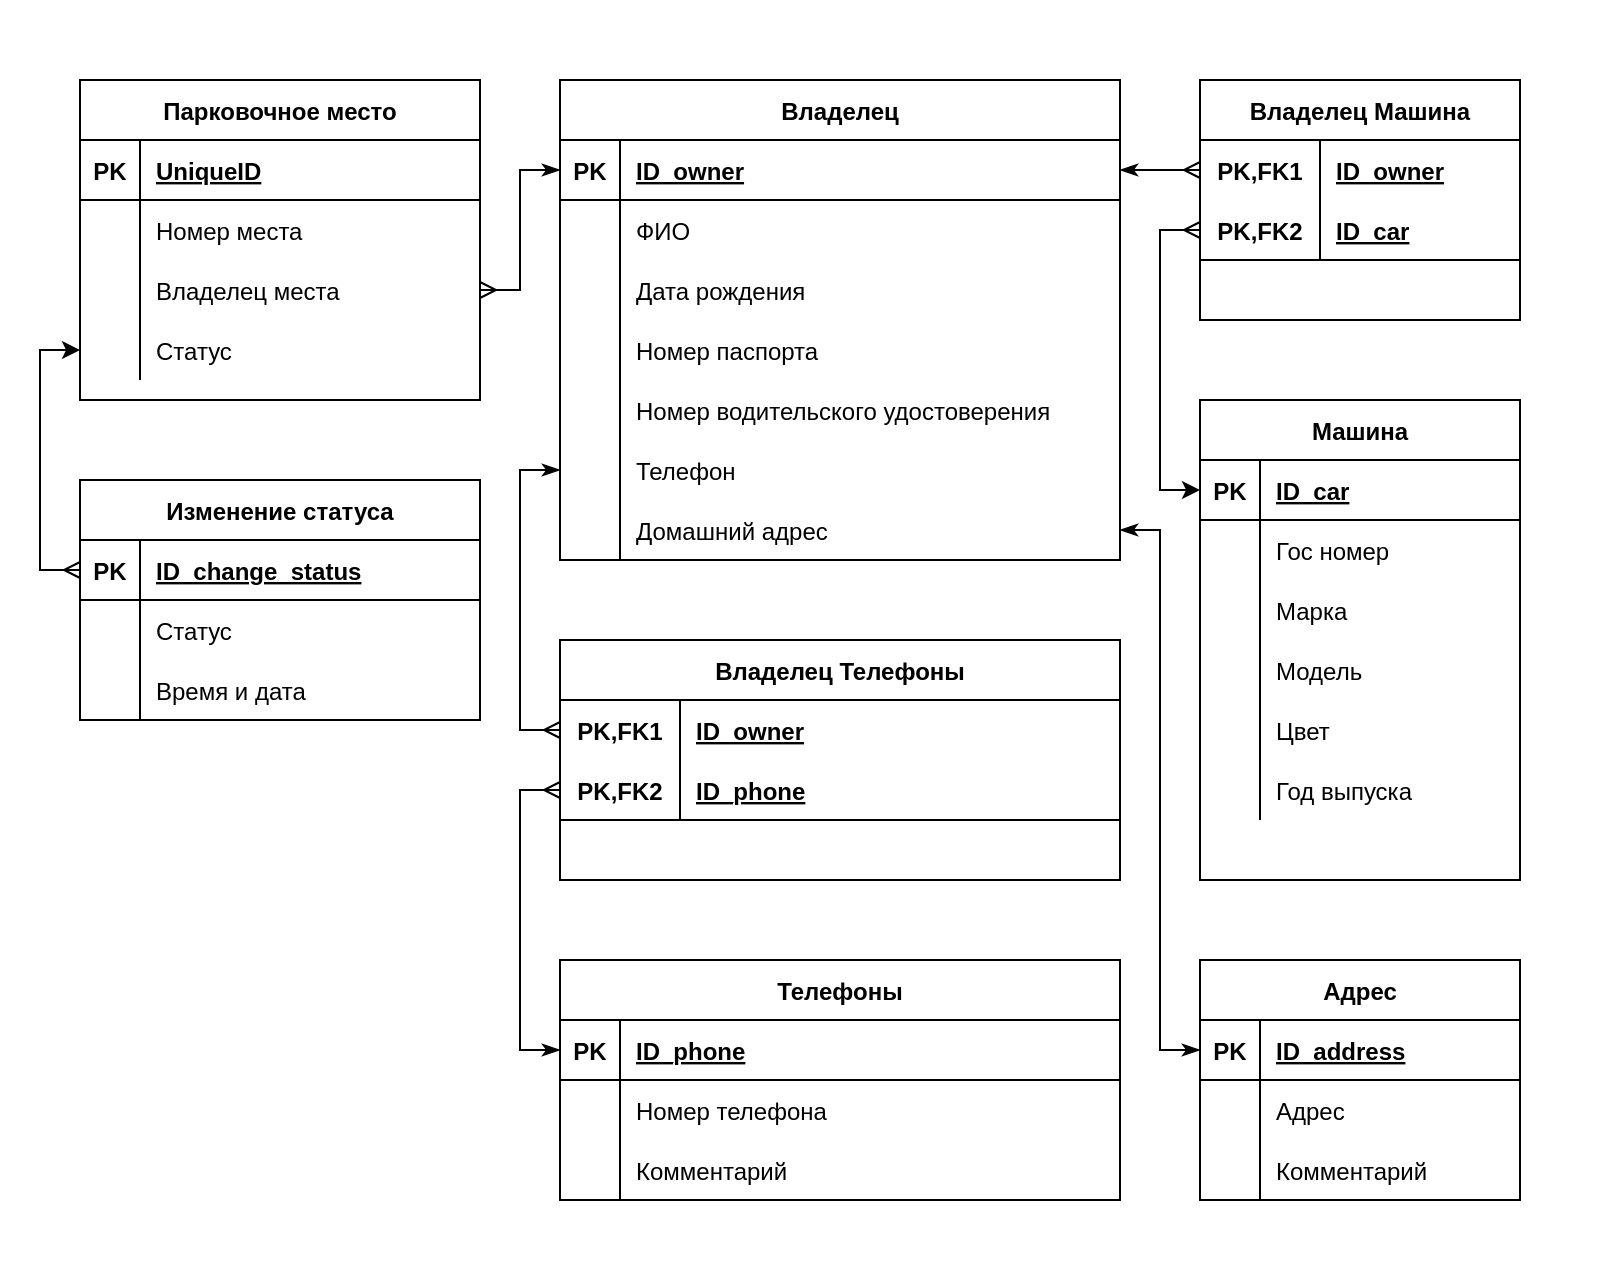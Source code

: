 <mxfile version="20.0.3" type="github">
  <diagram id="FRfe0B4FPz6QAxV1mg73" name="Page-1">
    <mxGraphModel dx="2021" dy="1116" grid="1" gridSize="10" guides="1" tooltips="1" connect="1" arrows="1" fold="1" page="1" pageScale="1" pageWidth="827" pageHeight="1169" math="0" shadow="0">
      <root>
        <mxCell id="0" />
        <mxCell id="1" parent="0" />
        <mxCell id="I6C2j0l4zIvGNsivTGW_-1" value="Парковочное место" style="shape=table;startSize=30;container=1;collapsible=1;childLayout=tableLayout;fixedRows=1;rowLines=0;fontStyle=1;align=center;resizeLast=1;" vertex="1" parent="1">
          <mxGeometry x="40" y="40" width="200" height="160" as="geometry" />
        </mxCell>
        <mxCell id="I6C2j0l4zIvGNsivTGW_-2" value="" style="shape=tableRow;horizontal=0;startSize=0;swimlaneHead=0;swimlaneBody=0;fillColor=none;collapsible=0;dropTarget=0;points=[[0,0.5],[1,0.5]];portConstraint=eastwest;top=0;left=0;right=0;bottom=1;" vertex="1" parent="I6C2j0l4zIvGNsivTGW_-1">
          <mxGeometry y="30" width="200" height="30" as="geometry" />
        </mxCell>
        <mxCell id="I6C2j0l4zIvGNsivTGW_-3" value="PK" style="shape=partialRectangle;connectable=0;fillColor=none;top=0;left=0;bottom=0;right=0;fontStyle=1;overflow=hidden;" vertex="1" parent="I6C2j0l4zIvGNsivTGW_-2">
          <mxGeometry width="30" height="30" as="geometry">
            <mxRectangle width="30" height="30" as="alternateBounds" />
          </mxGeometry>
        </mxCell>
        <mxCell id="I6C2j0l4zIvGNsivTGW_-4" value="UniqueID" style="shape=partialRectangle;connectable=0;fillColor=none;top=0;left=0;bottom=0;right=0;align=left;spacingLeft=6;fontStyle=5;overflow=hidden;" vertex="1" parent="I6C2j0l4zIvGNsivTGW_-2">
          <mxGeometry x="30" width="170" height="30" as="geometry">
            <mxRectangle width="170" height="30" as="alternateBounds" />
          </mxGeometry>
        </mxCell>
        <mxCell id="I6C2j0l4zIvGNsivTGW_-5" value="" style="shape=tableRow;horizontal=0;startSize=0;swimlaneHead=0;swimlaneBody=0;fillColor=none;collapsible=0;dropTarget=0;points=[[0,0.5],[1,0.5]];portConstraint=eastwest;top=0;left=0;right=0;bottom=0;" vertex="1" parent="I6C2j0l4zIvGNsivTGW_-1">
          <mxGeometry y="60" width="200" height="30" as="geometry" />
        </mxCell>
        <mxCell id="I6C2j0l4zIvGNsivTGW_-6" value="" style="shape=partialRectangle;connectable=0;fillColor=none;top=0;left=0;bottom=0;right=0;editable=1;overflow=hidden;" vertex="1" parent="I6C2j0l4zIvGNsivTGW_-5">
          <mxGeometry width="30" height="30" as="geometry">
            <mxRectangle width="30" height="30" as="alternateBounds" />
          </mxGeometry>
        </mxCell>
        <mxCell id="I6C2j0l4zIvGNsivTGW_-7" value="Номер места" style="shape=partialRectangle;connectable=0;fillColor=none;top=0;left=0;bottom=0;right=0;align=left;spacingLeft=6;overflow=hidden;" vertex="1" parent="I6C2j0l4zIvGNsivTGW_-5">
          <mxGeometry x="30" width="170" height="30" as="geometry">
            <mxRectangle width="170" height="30" as="alternateBounds" />
          </mxGeometry>
        </mxCell>
        <mxCell id="I6C2j0l4zIvGNsivTGW_-8" value="" style="shape=tableRow;horizontal=0;startSize=0;swimlaneHead=0;swimlaneBody=0;fillColor=none;collapsible=0;dropTarget=0;points=[[0,0.5],[1,0.5]];portConstraint=eastwest;top=0;left=0;right=0;bottom=0;" vertex="1" parent="I6C2j0l4zIvGNsivTGW_-1">
          <mxGeometry y="90" width="200" height="30" as="geometry" />
        </mxCell>
        <mxCell id="I6C2j0l4zIvGNsivTGW_-9" value="" style="shape=partialRectangle;connectable=0;fillColor=none;top=0;left=0;bottom=0;right=0;editable=1;overflow=hidden;" vertex="1" parent="I6C2j0l4zIvGNsivTGW_-8">
          <mxGeometry width="30" height="30" as="geometry">
            <mxRectangle width="30" height="30" as="alternateBounds" />
          </mxGeometry>
        </mxCell>
        <mxCell id="I6C2j0l4zIvGNsivTGW_-10" value="Владелец места" style="shape=partialRectangle;connectable=0;fillColor=none;top=0;left=0;bottom=0;right=0;align=left;spacingLeft=6;overflow=hidden;" vertex="1" parent="I6C2j0l4zIvGNsivTGW_-8">
          <mxGeometry x="30" width="170" height="30" as="geometry">
            <mxRectangle width="170" height="30" as="alternateBounds" />
          </mxGeometry>
        </mxCell>
        <mxCell id="I6C2j0l4zIvGNsivTGW_-11" value="" style="shape=tableRow;horizontal=0;startSize=0;swimlaneHead=0;swimlaneBody=0;fillColor=none;collapsible=0;dropTarget=0;points=[[0,0.5],[1,0.5]];portConstraint=eastwest;top=0;left=0;right=0;bottom=0;" vertex="1" parent="I6C2j0l4zIvGNsivTGW_-1">
          <mxGeometry y="120" width="200" height="30" as="geometry" />
        </mxCell>
        <mxCell id="I6C2j0l4zIvGNsivTGW_-12" value="" style="shape=partialRectangle;connectable=0;fillColor=none;top=0;left=0;bottom=0;right=0;editable=1;overflow=hidden;" vertex="1" parent="I6C2j0l4zIvGNsivTGW_-11">
          <mxGeometry width="30" height="30" as="geometry">
            <mxRectangle width="30" height="30" as="alternateBounds" />
          </mxGeometry>
        </mxCell>
        <mxCell id="I6C2j0l4zIvGNsivTGW_-13" value="Статус" style="shape=partialRectangle;connectable=0;fillColor=none;top=0;left=0;bottom=0;right=0;align=left;spacingLeft=6;overflow=hidden;" vertex="1" parent="I6C2j0l4zIvGNsivTGW_-11">
          <mxGeometry x="30" width="170" height="30" as="geometry">
            <mxRectangle width="170" height="30" as="alternateBounds" />
          </mxGeometry>
        </mxCell>
        <mxCell id="I6C2j0l4zIvGNsivTGW_-14" value="Изменение статуса" style="shape=table;startSize=30;container=1;collapsible=1;childLayout=tableLayout;fixedRows=1;rowLines=0;fontStyle=1;align=center;resizeLast=1;" vertex="1" parent="1">
          <mxGeometry x="40" y="240" width="200" height="120" as="geometry" />
        </mxCell>
        <mxCell id="I6C2j0l4zIvGNsivTGW_-15" value="" style="shape=tableRow;horizontal=0;startSize=0;swimlaneHead=0;swimlaneBody=0;fillColor=none;collapsible=0;dropTarget=0;points=[[0,0.5],[1,0.5]];portConstraint=eastwest;top=0;left=0;right=0;bottom=1;" vertex="1" parent="I6C2j0l4zIvGNsivTGW_-14">
          <mxGeometry y="30" width="200" height="30" as="geometry" />
        </mxCell>
        <mxCell id="I6C2j0l4zIvGNsivTGW_-16" value="PK" style="shape=partialRectangle;connectable=0;fillColor=none;top=0;left=0;bottom=0;right=0;fontStyle=1;overflow=hidden;" vertex="1" parent="I6C2j0l4zIvGNsivTGW_-15">
          <mxGeometry width="30" height="30" as="geometry">
            <mxRectangle width="30" height="30" as="alternateBounds" />
          </mxGeometry>
        </mxCell>
        <mxCell id="I6C2j0l4zIvGNsivTGW_-17" value="ID_change_status" style="shape=partialRectangle;connectable=0;fillColor=none;top=0;left=0;bottom=0;right=0;align=left;spacingLeft=6;fontStyle=5;overflow=hidden;" vertex="1" parent="I6C2j0l4zIvGNsivTGW_-15">
          <mxGeometry x="30" width="170" height="30" as="geometry">
            <mxRectangle width="170" height="30" as="alternateBounds" />
          </mxGeometry>
        </mxCell>
        <mxCell id="I6C2j0l4zIvGNsivTGW_-18" value="" style="shape=tableRow;horizontal=0;startSize=0;swimlaneHead=0;swimlaneBody=0;fillColor=none;collapsible=0;dropTarget=0;points=[[0,0.5],[1,0.5]];portConstraint=eastwest;top=0;left=0;right=0;bottom=0;" vertex="1" parent="I6C2j0l4zIvGNsivTGW_-14">
          <mxGeometry y="60" width="200" height="30" as="geometry" />
        </mxCell>
        <mxCell id="I6C2j0l4zIvGNsivTGW_-19" value="" style="shape=partialRectangle;connectable=0;fillColor=none;top=0;left=0;bottom=0;right=0;editable=1;overflow=hidden;" vertex="1" parent="I6C2j0l4zIvGNsivTGW_-18">
          <mxGeometry width="30" height="30" as="geometry">
            <mxRectangle width="30" height="30" as="alternateBounds" />
          </mxGeometry>
        </mxCell>
        <mxCell id="I6C2j0l4zIvGNsivTGW_-20" value="Статус" style="shape=partialRectangle;connectable=0;fillColor=none;top=0;left=0;bottom=0;right=0;align=left;spacingLeft=6;overflow=hidden;" vertex="1" parent="I6C2j0l4zIvGNsivTGW_-18">
          <mxGeometry x="30" width="170" height="30" as="geometry">
            <mxRectangle width="170" height="30" as="alternateBounds" />
          </mxGeometry>
        </mxCell>
        <mxCell id="I6C2j0l4zIvGNsivTGW_-21" value="" style="shape=tableRow;horizontal=0;startSize=0;swimlaneHead=0;swimlaneBody=0;fillColor=none;collapsible=0;dropTarget=0;points=[[0,0.5],[1,0.5]];portConstraint=eastwest;top=0;left=0;right=0;bottom=0;" vertex="1" parent="I6C2j0l4zIvGNsivTGW_-14">
          <mxGeometry y="90" width="200" height="30" as="geometry" />
        </mxCell>
        <mxCell id="I6C2j0l4zIvGNsivTGW_-22" value="" style="shape=partialRectangle;connectable=0;fillColor=none;top=0;left=0;bottom=0;right=0;editable=1;overflow=hidden;" vertex="1" parent="I6C2j0l4zIvGNsivTGW_-21">
          <mxGeometry width="30" height="30" as="geometry">
            <mxRectangle width="30" height="30" as="alternateBounds" />
          </mxGeometry>
        </mxCell>
        <mxCell id="I6C2j0l4zIvGNsivTGW_-23" value="Время и дата" style="shape=partialRectangle;connectable=0;fillColor=none;top=0;left=0;bottom=0;right=0;align=left;spacingLeft=6;overflow=hidden;" vertex="1" parent="I6C2j0l4zIvGNsivTGW_-21">
          <mxGeometry x="30" width="170" height="30" as="geometry">
            <mxRectangle width="170" height="30" as="alternateBounds" />
          </mxGeometry>
        </mxCell>
        <mxCell id="I6C2j0l4zIvGNsivTGW_-27" value="Владелец" style="shape=table;startSize=30;container=1;collapsible=1;childLayout=tableLayout;fixedRows=1;rowLines=0;fontStyle=1;align=center;resizeLast=1;" vertex="1" parent="1">
          <mxGeometry x="280" y="40" width="280" height="240" as="geometry" />
        </mxCell>
        <mxCell id="I6C2j0l4zIvGNsivTGW_-28" value="" style="shape=tableRow;horizontal=0;startSize=0;swimlaneHead=0;swimlaneBody=0;fillColor=none;collapsible=0;dropTarget=0;points=[[0,0.5],[1,0.5]];portConstraint=eastwest;top=0;left=0;right=0;bottom=1;" vertex="1" parent="I6C2j0l4zIvGNsivTGW_-27">
          <mxGeometry y="30" width="280" height="30" as="geometry" />
        </mxCell>
        <mxCell id="I6C2j0l4zIvGNsivTGW_-29" value="PK" style="shape=partialRectangle;connectable=0;fillColor=none;top=0;left=0;bottom=0;right=0;fontStyle=1;overflow=hidden;" vertex="1" parent="I6C2j0l4zIvGNsivTGW_-28">
          <mxGeometry width="30" height="30" as="geometry">
            <mxRectangle width="30" height="30" as="alternateBounds" />
          </mxGeometry>
        </mxCell>
        <mxCell id="I6C2j0l4zIvGNsivTGW_-30" value="ID_owner" style="shape=partialRectangle;connectable=0;fillColor=none;top=0;left=0;bottom=0;right=0;align=left;spacingLeft=6;fontStyle=5;overflow=hidden;" vertex="1" parent="I6C2j0l4zIvGNsivTGW_-28">
          <mxGeometry x="30" width="250" height="30" as="geometry">
            <mxRectangle width="250" height="30" as="alternateBounds" />
          </mxGeometry>
        </mxCell>
        <mxCell id="I6C2j0l4zIvGNsivTGW_-31" value="" style="shape=tableRow;horizontal=0;startSize=0;swimlaneHead=0;swimlaneBody=0;fillColor=none;collapsible=0;dropTarget=0;points=[[0,0.5],[1,0.5]];portConstraint=eastwest;top=0;left=0;right=0;bottom=0;" vertex="1" parent="I6C2j0l4zIvGNsivTGW_-27">
          <mxGeometry y="60" width="280" height="30" as="geometry" />
        </mxCell>
        <mxCell id="I6C2j0l4zIvGNsivTGW_-32" value="" style="shape=partialRectangle;connectable=0;fillColor=none;top=0;left=0;bottom=0;right=0;editable=1;overflow=hidden;" vertex="1" parent="I6C2j0l4zIvGNsivTGW_-31">
          <mxGeometry width="30" height="30" as="geometry">
            <mxRectangle width="30" height="30" as="alternateBounds" />
          </mxGeometry>
        </mxCell>
        <mxCell id="I6C2j0l4zIvGNsivTGW_-33" value="ФИО" style="shape=partialRectangle;connectable=0;fillColor=none;top=0;left=0;bottom=0;right=0;align=left;spacingLeft=6;overflow=hidden;" vertex="1" parent="I6C2j0l4zIvGNsivTGW_-31">
          <mxGeometry x="30" width="250" height="30" as="geometry">
            <mxRectangle width="250" height="30" as="alternateBounds" />
          </mxGeometry>
        </mxCell>
        <mxCell id="I6C2j0l4zIvGNsivTGW_-34" value="" style="shape=tableRow;horizontal=0;startSize=0;swimlaneHead=0;swimlaneBody=0;fillColor=none;collapsible=0;dropTarget=0;points=[[0,0.5],[1,0.5]];portConstraint=eastwest;top=0;left=0;right=0;bottom=0;" vertex="1" parent="I6C2j0l4zIvGNsivTGW_-27">
          <mxGeometry y="90" width="280" height="30" as="geometry" />
        </mxCell>
        <mxCell id="I6C2j0l4zIvGNsivTGW_-35" value="" style="shape=partialRectangle;connectable=0;fillColor=none;top=0;left=0;bottom=0;right=0;editable=1;overflow=hidden;" vertex="1" parent="I6C2j0l4zIvGNsivTGW_-34">
          <mxGeometry width="30" height="30" as="geometry">
            <mxRectangle width="30" height="30" as="alternateBounds" />
          </mxGeometry>
        </mxCell>
        <mxCell id="I6C2j0l4zIvGNsivTGW_-36" value="Дата рождения" style="shape=partialRectangle;connectable=0;fillColor=none;top=0;left=0;bottom=0;right=0;align=left;spacingLeft=6;overflow=hidden;" vertex="1" parent="I6C2j0l4zIvGNsivTGW_-34">
          <mxGeometry x="30" width="250" height="30" as="geometry">
            <mxRectangle width="250" height="30" as="alternateBounds" />
          </mxGeometry>
        </mxCell>
        <mxCell id="I6C2j0l4zIvGNsivTGW_-37" value="" style="shape=tableRow;horizontal=0;startSize=0;swimlaneHead=0;swimlaneBody=0;fillColor=none;collapsible=0;dropTarget=0;points=[[0,0.5],[1,0.5]];portConstraint=eastwest;top=0;left=0;right=0;bottom=0;" vertex="1" parent="I6C2j0l4zIvGNsivTGW_-27">
          <mxGeometry y="120" width="280" height="30" as="geometry" />
        </mxCell>
        <mxCell id="I6C2j0l4zIvGNsivTGW_-38" value="" style="shape=partialRectangle;connectable=0;fillColor=none;top=0;left=0;bottom=0;right=0;editable=1;overflow=hidden;" vertex="1" parent="I6C2j0l4zIvGNsivTGW_-37">
          <mxGeometry width="30" height="30" as="geometry">
            <mxRectangle width="30" height="30" as="alternateBounds" />
          </mxGeometry>
        </mxCell>
        <mxCell id="I6C2j0l4zIvGNsivTGW_-39" value="Номер паспорта" style="shape=partialRectangle;connectable=0;fillColor=none;top=0;left=0;bottom=0;right=0;align=left;spacingLeft=6;overflow=hidden;" vertex="1" parent="I6C2j0l4zIvGNsivTGW_-37">
          <mxGeometry x="30" width="250" height="30" as="geometry">
            <mxRectangle width="250" height="30" as="alternateBounds" />
          </mxGeometry>
        </mxCell>
        <mxCell id="I6C2j0l4zIvGNsivTGW_-40" value="" style="shape=tableRow;horizontal=0;startSize=0;swimlaneHead=0;swimlaneBody=0;fillColor=none;collapsible=0;dropTarget=0;points=[[0,0.5],[1,0.5]];portConstraint=eastwest;top=0;left=0;right=0;bottom=0;" vertex="1" parent="I6C2j0l4zIvGNsivTGW_-27">
          <mxGeometry y="150" width="280" height="30" as="geometry" />
        </mxCell>
        <mxCell id="I6C2j0l4zIvGNsivTGW_-41" value="" style="shape=partialRectangle;connectable=0;fillColor=none;top=0;left=0;bottom=0;right=0;editable=1;overflow=hidden;" vertex="1" parent="I6C2j0l4zIvGNsivTGW_-40">
          <mxGeometry width="30" height="30" as="geometry">
            <mxRectangle width="30" height="30" as="alternateBounds" />
          </mxGeometry>
        </mxCell>
        <mxCell id="I6C2j0l4zIvGNsivTGW_-42" value="Номер водительского удостоверения" style="shape=partialRectangle;connectable=0;fillColor=none;top=0;left=0;bottom=0;right=0;align=left;spacingLeft=6;overflow=hidden;" vertex="1" parent="I6C2j0l4zIvGNsivTGW_-40">
          <mxGeometry x="30" width="250" height="30" as="geometry">
            <mxRectangle width="250" height="30" as="alternateBounds" />
          </mxGeometry>
        </mxCell>
        <mxCell id="I6C2j0l4zIvGNsivTGW_-43" value="" style="shape=tableRow;horizontal=0;startSize=0;swimlaneHead=0;swimlaneBody=0;fillColor=none;collapsible=0;dropTarget=0;points=[[0,0.5],[1,0.5]];portConstraint=eastwest;top=0;left=0;right=0;bottom=0;" vertex="1" parent="I6C2j0l4zIvGNsivTGW_-27">
          <mxGeometry y="180" width="280" height="30" as="geometry" />
        </mxCell>
        <mxCell id="I6C2j0l4zIvGNsivTGW_-44" value="" style="shape=partialRectangle;connectable=0;fillColor=none;top=0;left=0;bottom=0;right=0;editable=1;overflow=hidden;" vertex="1" parent="I6C2j0l4zIvGNsivTGW_-43">
          <mxGeometry width="30" height="30" as="geometry">
            <mxRectangle width="30" height="30" as="alternateBounds" />
          </mxGeometry>
        </mxCell>
        <mxCell id="I6C2j0l4zIvGNsivTGW_-45" value="Телефон" style="shape=partialRectangle;connectable=0;fillColor=none;top=0;left=0;bottom=0;right=0;align=left;spacingLeft=6;overflow=hidden;" vertex="1" parent="I6C2j0l4zIvGNsivTGW_-43">
          <mxGeometry x="30" width="250" height="30" as="geometry">
            <mxRectangle width="250" height="30" as="alternateBounds" />
          </mxGeometry>
        </mxCell>
        <mxCell id="I6C2j0l4zIvGNsivTGW_-46" value="" style="shape=tableRow;horizontal=0;startSize=0;swimlaneHead=0;swimlaneBody=0;fillColor=none;collapsible=0;dropTarget=0;points=[[0,0.5],[1,0.5]];portConstraint=eastwest;top=0;left=0;right=0;bottom=0;" vertex="1" parent="I6C2j0l4zIvGNsivTGW_-27">
          <mxGeometry y="210" width="280" height="30" as="geometry" />
        </mxCell>
        <mxCell id="I6C2j0l4zIvGNsivTGW_-47" value="" style="shape=partialRectangle;connectable=0;fillColor=none;top=0;left=0;bottom=0;right=0;editable=1;overflow=hidden;" vertex="1" parent="I6C2j0l4zIvGNsivTGW_-46">
          <mxGeometry width="30" height="30" as="geometry">
            <mxRectangle width="30" height="30" as="alternateBounds" />
          </mxGeometry>
        </mxCell>
        <mxCell id="I6C2j0l4zIvGNsivTGW_-48" value="Домашний адрес" style="shape=partialRectangle;connectable=0;fillColor=none;top=0;left=0;bottom=0;right=0;align=left;spacingLeft=6;overflow=hidden;" vertex="1" parent="I6C2j0l4zIvGNsivTGW_-46">
          <mxGeometry x="30" width="250" height="30" as="geometry">
            <mxRectangle width="250" height="30" as="alternateBounds" />
          </mxGeometry>
        </mxCell>
        <mxCell id="I6C2j0l4zIvGNsivTGW_-49" value="Владелец Телефоны" style="shape=table;startSize=30;container=1;collapsible=1;childLayout=tableLayout;fixedRows=1;rowLines=0;fontStyle=1;align=center;resizeLast=1;" vertex="1" parent="1">
          <mxGeometry x="280" y="320" width="280" height="120" as="geometry" />
        </mxCell>
        <mxCell id="I6C2j0l4zIvGNsivTGW_-50" value="" style="shape=tableRow;horizontal=0;startSize=0;swimlaneHead=0;swimlaneBody=0;fillColor=none;collapsible=0;dropTarget=0;points=[[0,0.5],[1,0.5]];portConstraint=eastwest;top=0;left=0;right=0;bottom=0;" vertex="1" parent="I6C2j0l4zIvGNsivTGW_-49">
          <mxGeometry y="30" width="280" height="30" as="geometry" />
        </mxCell>
        <mxCell id="I6C2j0l4zIvGNsivTGW_-51" value="PK,FK1" style="shape=partialRectangle;connectable=0;fillColor=none;top=0;left=0;bottom=0;right=0;fontStyle=1;overflow=hidden;" vertex="1" parent="I6C2j0l4zIvGNsivTGW_-50">
          <mxGeometry width="60" height="30" as="geometry">
            <mxRectangle width="60" height="30" as="alternateBounds" />
          </mxGeometry>
        </mxCell>
        <mxCell id="I6C2j0l4zIvGNsivTGW_-52" value="ID_owner" style="shape=partialRectangle;connectable=0;fillColor=none;top=0;left=0;bottom=0;right=0;align=left;spacingLeft=6;fontStyle=5;overflow=hidden;" vertex="1" parent="I6C2j0l4zIvGNsivTGW_-50">
          <mxGeometry x="60" width="220" height="30" as="geometry">
            <mxRectangle width="220" height="30" as="alternateBounds" />
          </mxGeometry>
        </mxCell>
        <mxCell id="I6C2j0l4zIvGNsivTGW_-53" value="" style="shape=tableRow;horizontal=0;startSize=0;swimlaneHead=0;swimlaneBody=0;fillColor=none;collapsible=0;dropTarget=0;points=[[0,0.5],[1,0.5]];portConstraint=eastwest;top=0;left=0;right=0;bottom=1;" vertex="1" parent="I6C2j0l4zIvGNsivTGW_-49">
          <mxGeometry y="60" width="280" height="30" as="geometry" />
        </mxCell>
        <mxCell id="I6C2j0l4zIvGNsivTGW_-54" value="PK,FK2" style="shape=partialRectangle;connectable=0;fillColor=none;top=0;left=0;bottom=0;right=0;fontStyle=1;overflow=hidden;" vertex="1" parent="I6C2j0l4zIvGNsivTGW_-53">
          <mxGeometry width="60" height="30" as="geometry">
            <mxRectangle width="60" height="30" as="alternateBounds" />
          </mxGeometry>
        </mxCell>
        <mxCell id="I6C2j0l4zIvGNsivTGW_-55" value="ID_phone" style="shape=partialRectangle;connectable=0;fillColor=none;top=0;left=0;bottom=0;right=0;align=left;spacingLeft=6;fontStyle=5;overflow=hidden;" vertex="1" parent="I6C2j0l4zIvGNsivTGW_-53">
          <mxGeometry x="60" width="220" height="30" as="geometry">
            <mxRectangle width="220" height="30" as="alternateBounds" />
          </mxGeometry>
        </mxCell>
        <mxCell id="I6C2j0l4zIvGNsivTGW_-62" value="Телефоны" style="shape=table;startSize=30;container=1;collapsible=1;childLayout=tableLayout;fixedRows=1;rowLines=0;fontStyle=1;align=center;resizeLast=1;" vertex="1" parent="1">
          <mxGeometry x="280" y="480" width="280" height="120" as="geometry" />
        </mxCell>
        <mxCell id="I6C2j0l4zIvGNsivTGW_-63" value="" style="shape=tableRow;horizontal=0;startSize=0;swimlaneHead=0;swimlaneBody=0;fillColor=none;collapsible=0;dropTarget=0;points=[[0,0.5],[1,0.5]];portConstraint=eastwest;top=0;left=0;right=0;bottom=1;" vertex="1" parent="I6C2j0l4zIvGNsivTGW_-62">
          <mxGeometry y="30" width="280" height="30" as="geometry" />
        </mxCell>
        <mxCell id="I6C2j0l4zIvGNsivTGW_-64" value="PK" style="shape=partialRectangle;connectable=0;fillColor=none;top=0;left=0;bottom=0;right=0;fontStyle=1;overflow=hidden;" vertex="1" parent="I6C2j0l4zIvGNsivTGW_-63">
          <mxGeometry width="30" height="30" as="geometry">
            <mxRectangle width="30" height="30" as="alternateBounds" />
          </mxGeometry>
        </mxCell>
        <mxCell id="I6C2j0l4zIvGNsivTGW_-65" value="ID_phone" style="shape=partialRectangle;connectable=0;fillColor=none;top=0;left=0;bottom=0;right=0;align=left;spacingLeft=6;fontStyle=5;overflow=hidden;" vertex="1" parent="I6C2j0l4zIvGNsivTGW_-63">
          <mxGeometry x="30" width="250" height="30" as="geometry">
            <mxRectangle width="250" height="30" as="alternateBounds" />
          </mxGeometry>
        </mxCell>
        <mxCell id="I6C2j0l4zIvGNsivTGW_-66" value="" style="shape=tableRow;horizontal=0;startSize=0;swimlaneHead=0;swimlaneBody=0;fillColor=none;collapsible=0;dropTarget=0;points=[[0,0.5],[1,0.5]];portConstraint=eastwest;top=0;left=0;right=0;bottom=0;" vertex="1" parent="I6C2j0l4zIvGNsivTGW_-62">
          <mxGeometry y="60" width="280" height="30" as="geometry" />
        </mxCell>
        <mxCell id="I6C2j0l4zIvGNsivTGW_-67" value="" style="shape=partialRectangle;connectable=0;fillColor=none;top=0;left=0;bottom=0;right=0;editable=1;overflow=hidden;" vertex="1" parent="I6C2j0l4zIvGNsivTGW_-66">
          <mxGeometry width="30" height="30" as="geometry">
            <mxRectangle width="30" height="30" as="alternateBounds" />
          </mxGeometry>
        </mxCell>
        <mxCell id="I6C2j0l4zIvGNsivTGW_-68" value="Номер телефона" style="shape=partialRectangle;connectable=0;fillColor=none;top=0;left=0;bottom=0;right=0;align=left;spacingLeft=6;overflow=hidden;" vertex="1" parent="I6C2j0l4zIvGNsivTGW_-66">
          <mxGeometry x="30" width="250" height="30" as="geometry">
            <mxRectangle width="250" height="30" as="alternateBounds" />
          </mxGeometry>
        </mxCell>
        <mxCell id="I6C2j0l4zIvGNsivTGW_-69" value="" style="shape=tableRow;horizontal=0;startSize=0;swimlaneHead=0;swimlaneBody=0;fillColor=none;collapsible=0;dropTarget=0;points=[[0,0.5],[1,0.5]];portConstraint=eastwest;top=0;left=0;right=0;bottom=0;" vertex="1" parent="I6C2j0l4zIvGNsivTGW_-62">
          <mxGeometry y="90" width="280" height="30" as="geometry" />
        </mxCell>
        <mxCell id="I6C2j0l4zIvGNsivTGW_-70" value="" style="shape=partialRectangle;connectable=0;fillColor=none;top=0;left=0;bottom=0;right=0;editable=1;overflow=hidden;" vertex="1" parent="I6C2j0l4zIvGNsivTGW_-69">
          <mxGeometry width="30" height="30" as="geometry">
            <mxRectangle width="30" height="30" as="alternateBounds" />
          </mxGeometry>
        </mxCell>
        <mxCell id="I6C2j0l4zIvGNsivTGW_-71" value="Комментарий" style="shape=partialRectangle;connectable=0;fillColor=none;top=0;left=0;bottom=0;right=0;align=left;spacingLeft=6;overflow=hidden;" vertex="1" parent="I6C2j0l4zIvGNsivTGW_-69">
          <mxGeometry x="30" width="250" height="30" as="geometry">
            <mxRectangle width="250" height="30" as="alternateBounds" />
          </mxGeometry>
        </mxCell>
        <mxCell id="I6C2j0l4zIvGNsivTGW_-75" value="Владелец Машина" style="shape=table;startSize=30;container=1;collapsible=1;childLayout=tableLayout;fixedRows=1;rowLines=0;fontStyle=1;align=center;resizeLast=1;" vertex="1" parent="1">
          <mxGeometry x="600" y="40" width="160" height="120" as="geometry" />
        </mxCell>
        <mxCell id="I6C2j0l4zIvGNsivTGW_-76" value="" style="shape=tableRow;horizontal=0;startSize=0;swimlaneHead=0;swimlaneBody=0;fillColor=none;collapsible=0;dropTarget=0;points=[[0,0.5],[1,0.5]];portConstraint=eastwest;top=0;left=0;right=0;bottom=0;" vertex="1" parent="I6C2j0l4zIvGNsivTGW_-75">
          <mxGeometry y="30" width="160" height="30" as="geometry" />
        </mxCell>
        <mxCell id="I6C2j0l4zIvGNsivTGW_-77" value="PK,FK1" style="shape=partialRectangle;connectable=0;fillColor=none;top=0;left=0;bottom=0;right=0;fontStyle=1;overflow=hidden;" vertex="1" parent="I6C2j0l4zIvGNsivTGW_-76">
          <mxGeometry width="60" height="30" as="geometry">
            <mxRectangle width="60" height="30" as="alternateBounds" />
          </mxGeometry>
        </mxCell>
        <mxCell id="I6C2j0l4zIvGNsivTGW_-78" value="ID_owner" style="shape=partialRectangle;connectable=0;fillColor=none;top=0;left=0;bottom=0;right=0;align=left;spacingLeft=6;fontStyle=5;overflow=hidden;" vertex="1" parent="I6C2j0l4zIvGNsivTGW_-76">
          <mxGeometry x="60" width="100" height="30" as="geometry">
            <mxRectangle width="100" height="30" as="alternateBounds" />
          </mxGeometry>
        </mxCell>
        <mxCell id="I6C2j0l4zIvGNsivTGW_-79" value="" style="shape=tableRow;horizontal=0;startSize=0;swimlaneHead=0;swimlaneBody=0;fillColor=none;collapsible=0;dropTarget=0;points=[[0,0.5],[1,0.5]];portConstraint=eastwest;top=0;left=0;right=0;bottom=1;" vertex="1" parent="I6C2j0l4zIvGNsivTGW_-75">
          <mxGeometry y="60" width="160" height="30" as="geometry" />
        </mxCell>
        <mxCell id="I6C2j0l4zIvGNsivTGW_-80" value="PK,FK2" style="shape=partialRectangle;connectable=0;fillColor=none;top=0;left=0;bottom=0;right=0;fontStyle=1;overflow=hidden;" vertex="1" parent="I6C2j0l4zIvGNsivTGW_-79">
          <mxGeometry width="60" height="30" as="geometry">
            <mxRectangle width="60" height="30" as="alternateBounds" />
          </mxGeometry>
        </mxCell>
        <mxCell id="I6C2j0l4zIvGNsivTGW_-81" value="ID_car" style="shape=partialRectangle;connectable=0;fillColor=none;top=0;left=0;bottom=0;right=0;align=left;spacingLeft=6;fontStyle=5;overflow=hidden;" vertex="1" parent="I6C2j0l4zIvGNsivTGW_-79">
          <mxGeometry x="60" width="100" height="30" as="geometry">
            <mxRectangle width="100" height="30" as="alternateBounds" />
          </mxGeometry>
        </mxCell>
        <mxCell id="I6C2j0l4zIvGNsivTGW_-88" value="Машина" style="shape=table;startSize=30;container=1;collapsible=1;childLayout=tableLayout;fixedRows=1;rowLines=0;fontStyle=1;align=center;resizeLast=1;" vertex="1" parent="1">
          <mxGeometry x="600" y="200" width="160" height="240" as="geometry" />
        </mxCell>
        <mxCell id="I6C2j0l4zIvGNsivTGW_-89" value="" style="shape=tableRow;horizontal=0;startSize=0;swimlaneHead=0;swimlaneBody=0;fillColor=none;collapsible=0;dropTarget=0;points=[[0,0.5],[1,0.5]];portConstraint=eastwest;top=0;left=0;right=0;bottom=1;" vertex="1" parent="I6C2j0l4zIvGNsivTGW_-88">
          <mxGeometry y="30" width="160" height="30" as="geometry" />
        </mxCell>
        <mxCell id="I6C2j0l4zIvGNsivTGW_-90" value="PK" style="shape=partialRectangle;connectable=0;fillColor=none;top=0;left=0;bottom=0;right=0;fontStyle=1;overflow=hidden;" vertex="1" parent="I6C2j0l4zIvGNsivTGW_-89">
          <mxGeometry width="30" height="30" as="geometry">
            <mxRectangle width="30" height="30" as="alternateBounds" />
          </mxGeometry>
        </mxCell>
        <mxCell id="I6C2j0l4zIvGNsivTGW_-91" value="ID_car" style="shape=partialRectangle;connectable=0;fillColor=none;top=0;left=0;bottom=0;right=0;align=left;spacingLeft=6;fontStyle=5;overflow=hidden;" vertex="1" parent="I6C2j0l4zIvGNsivTGW_-89">
          <mxGeometry x="30" width="130" height="30" as="geometry">
            <mxRectangle width="130" height="30" as="alternateBounds" />
          </mxGeometry>
        </mxCell>
        <mxCell id="I6C2j0l4zIvGNsivTGW_-92" value="" style="shape=tableRow;horizontal=0;startSize=0;swimlaneHead=0;swimlaneBody=0;fillColor=none;collapsible=0;dropTarget=0;points=[[0,0.5],[1,0.5]];portConstraint=eastwest;top=0;left=0;right=0;bottom=0;" vertex="1" parent="I6C2j0l4zIvGNsivTGW_-88">
          <mxGeometry y="60" width="160" height="30" as="geometry" />
        </mxCell>
        <mxCell id="I6C2j0l4zIvGNsivTGW_-93" value="" style="shape=partialRectangle;connectable=0;fillColor=none;top=0;left=0;bottom=0;right=0;editable=1;overflow=hidden;" vertex="1" parent="I6C2j0l4zIvGNsivTGW_-92">
          <mxGeometry width="30" height="30" as="geometry">
            <mxRectangle width="30" height="30" as="alternateBounds" />
          </mxGeometry>
        </mxCell>
        <mxCell id="I6C2j0l4zIvGNsivTGW_-94" value="Гос номер" style="shape=partialRectangle;connectable=0;fillColor=none;top=0;left=0;bottom=0;right=0;align=left;spacingLeft=6;overflow=hidden;" vertex="1" parent="I6C2j0l4zIvGNsivTGW_-92">
          <mxGeometry x="30" width="130" height="30" as="geometry">
            <mxRectangle width="130" height="30" as="alternateBounds" />
          </mxGeometry>
        </mxCell>
        <mxCell id="I6C2j0l4zIvGNsivTGW_-95" value="" style="shape=tableRow;horizontal=0;startSize=0;swimlaneHead=0;swimlaneBody=0;fillColor=none;collapsible=0;dropTarget=0;points=[[0,0.5],[1,0.5]];portConstraint=eastwest;top=0;left=0;right=0;bottom=0;" vertex="1" parent="I6C2j0l4zIvGNsivTGW_-88">
          <mxGeometry y="90" width="160" height="30" as="geometry" />
        </mxCell>
        <mxCell id="I6C2j0l4zIvGNsivTGW_-96" value="" style="shape=partialRectangle;connectable=0;fillColor=none;top=0;left=0;bottom=0;right=0;editable=1;overflow=hidden;" vertex="1" parent="I6C2j0l4zIvGNsivTGW_-95">
          <mxGeometry width="30" height="30" as="geometry">
            <mxRectangle width="30" height="30" as="alternateBounds" />
          </mxGeometry>
        </mxCell>
        <mxCell id="I6C2j0l4zIvGNsivTGW_-97" value="Марка" style="shape=partialRectangle;connectable=0;fillColor=none;top=0;left=0;bottom=0;right=0;align=left;spacingLeft=6;overflow=hidden;" vertex="1" parent="I6C2j0l4zIvGNsivTGW_-95">
          <mxGeometry x="30" width="130" height="30" as="geometry">
            <mxRectangle width="130" height="30" as="alternateBounds" />
          </mxGeometry>
        </mxCell>
        <mxCell id="I6C2j0l4zIvGNsivTGW_-98" value="" style="shape=tableRow;horizontal=0;startSize=0;swimlaneHead=0;swimlaneBody=0;fillColor=none;collapsible=0;dropTarget=0;points=[[0,0.5],[1,0.5]];portConstraint=eastwest;top=0;left=0;right=0;bottom=0;" vertex="1" parent="I6C2j0l4zIvGNsivTGW_-88">
          <mxGeometry y="120" width="160" height="30" as="geometry" />
        </mxCell>
        <mxCell id="I6C2j0l4zIvGNsivTGW_-99" value="" style="shape=partialRectangle;connectable=0;fillColor=none;top=0;left=0;bottom=0;right=0;editable=1;overflow=hidden;" vertex="1" parent="I6C2j0l4zIvGNsivTGW_-98">
          <mxGeometry width="30" height="30" as="geometry">
            <mxRectangle width="30" height="30" as="alternateBounds" />
          </mxGeometry>
        </mxCell>
        <mxCell id="I6C2j0l4zIvGNsivTGW_-100" value="Модель" style="shape=partialRectangle;connectable=0;fillColor=none;top=0;left=0;bottom=0;right=0;align=left;spacingLeft=6;overflow=hidden;" vertex="1" parent="I6C2j0l4zIvGNsivTGW_-98">
          <mxGeometry x="30" width="130" height="30" as="geometry">
            <mxRectangle width="130" height="30" as="alternateBounds" />
          </mxGeometry>
        </mxCell>
        <mxCell id="I6C2j0l4zIvGNsivTGW_-101" value="" style="shape=tableRow;horizontal=0;startSize=0;swimlaneHead=0;swimlaneBody=0;fillColor=none;collapsible=0;dropTarget=0;points=[[0,0.5],[1,0.5]];portConstraint=eastwest;top=0;left=0;right=0;bottom=0;" vertex="1" parent="I6C2j0l4zIvGNsivTGW_-88">
          <mxGeometry y="150" width="160" height="30" as="geometry" />
        </mxCell>
        <mxCell id="I6C2j0l4zIvGNsivTGW_-102" value="" style="shape=partialRectangle;connectable=0;fillColor=none;top=0;left=0;bottom=0;right=0;editable=1;overflow=hidden;" vertex="1" parent="I6C2j0l4zIvGNsivTGW_-101">
          <mxGeometry width="30" height="30" as="geometry">
            <mxRectangle width="30" height="30" as="alternateBounds" />
          </mxGeometry>
        </mxCell>
        <mxCell id="I6C2j0l4zIvGNsivTGW_-103" value="Цвет" style="shape=partialRectangle;connectable=0;fillColor=none;top=0;left=0;bottom=0;right=0;align=left;spacingLeft=6;overflow=hidden;" vertex="1" parent="I6C2j0l4zIvGNsivTGW_-101">
          <mxGeometry x="30" width="130" height="30" as="geometry">
            <mxRectangle width="130" height="30" as="alternateBounds" />
          </mxGeometry>
        </mxCell>
        <mxCell id="I6C2j0l4zIvGNsivTGW_-104" value="" style="shape=tableRow;horizontal=0;startSize=0;swimlaneHead=0;swimlaneBody=0;fillColor=none;collapsible=0;dropTarget=0;points=[[0,0.5],[1,0.5]];portConstraint=eastwest;top=0;left=0;right=0;bottom=0;" vertex="1" parent="I6C2j0l4zIvGNsivTGW_-88">
          <mxGeometry y="180" width="160" height="30" as="geometry" />
        </mxCell>
        <mxCell id="I6C2j0l4zIvGNsivTGW_-105" value="" style="shape=partialRectangle;connectable=0;fillColor=none;top=0;left=0;bottom=0;right=0;editable=1;overflow=hidden;" vertex="1" parent="I6C2j0l4zIvGNsivTGW_-104">
          <mxGeometry width="30" height="30" as="geometry">
            <mxRectangle width="30" height="30" as="alternateBounds" />
          </mxGeometry>
        </mxCell>
        <mxCell id="I6C2j0l4zIvGNsivTGW_-106" value="Год выпуска" style="shape=partialRectangle;connectable=0;fillColor=none;top=0;left=0;bottom=0;right=0;align=left;spacingLeft=6;overflow=hidden;" vertex="1" parent="I6C2j0l4zIvGNsivTGW_-104">
          <mxGeometry x="30" width="130" height="30" as="geometry">
            <mxRectangle width="130" height="30" as="alternateBounds" />
          </mxGeometry>
        </mxCell>
        <mxCell id="I6C2j0l4zIvGNsivTGW_-107" style="edgeStyle=orthogonalEdgeStyle;rounded=0;orthogonalLoop=1;jettySize=auto;html=1;entryX=0;entryY=0.5;entryDx=0;entryDy=0;exitX=1;exitY=0.5;exitDx=0;exitDy=0;startArrow=ERmany;startFill=0;endArrow=classicThin;endFill=1;" edge="1" parent="1" source="I6C2j0l4zIvGNsivTGW_-8" target="I6C2j0l4zIvGNsivTGW_-28">
          <mxGeometry relative="1" as="geometry" />
        </mxCell>
        <mxCell id="I6C2j0l4zIvGNsivTGW_-108" style="edgeStyle=orthogonalEdgeStyle;rounded=0;orthogonalLoop=1;jettySize=auto;html=1;entryX=0;entryY=0.5;entryDx=0;entryDy=0;endArrow=ERmany;endFill=0;startArrow=classicThin;startFill=1;" edge="1" parent="1" source="I6C2j0l4zIvGNsivTGW_-28" target="I6C2j0l4zIvGNsivTGW_-76">
          <mxGeometry relative="1" as="geometry" />
        </mxCell>
        <mxCell id="I6C2j0l4zIvGNsivTGW_-109" style="edgeStyle=orthogonalEdgeStyle;rounded=0;orthogonalLoop=1;jettySize=auto;html=1;entryX=0;entryY=0.5;entryDx=0;entryDy=0;startArrow=ERmany;startFill=0;" edge="1" parent="1" source="I6C2j0l4zIvGNsivTGW_-79" target="I6C2j0l4zIvGNsivTGW_-89">
          <mxGeometry relative="1" as="geometry" />
        </mxCell>
        <mxCell id="I6C2j0l4zIvGNsivTGW_-110" style="edgeStyle=orthogonalEdgeStyle;rounded=0;orthogonalLoop=1;jettySize=auto;html=1;entryX=0;entryY=0.5;entryDx=0;entryDy=0;endArrow=ERmany;endFill=0;startArrow=classicThin;startFill=1;exitX=0;exitY=0.5;exitDx=0;exitDy=0;" edge="1" parent="1" source="I6C2j0l4zIvGNsivTGW_-43" target="I6C2j0l4zIvGNsivTGW_-50">
          <mxGeometry relative="1" as="geometry" />
        </mxCell>
        <mxCell id="I6C2j0l4zIvGNsivTGW_-111" style="edgeStyle=orthogonalEdgeStyle;rounded=0;orthogonalLoop=1;jettySize=auto;html=1;entryX=0;entryY=0.5;entryDx=0;entryDy=0;startArrow=ERmany;startFill=0;endArrow=classicThin;endFill=1;" edge="1" parent="1" source="I6C2j0l4zIvGNsivTGW_-53" target="I6C2j0l4zIvGNsivTGW_-63">
          <mxGeometry relative="1" as="geometry" />
        </mxCell>
        <mxCell id="I6C2j0l4zIvGNsivTGW_-112" style="edgeStyle=orthogonalEdgeStyle;rounded=0;orthogonalLoop=1;jettySize=auto;html=1;entryX=0;entryY=0.5;entryDx=0;entryDy=0;startArrow=ERmany;startFill=0;" edge="1" parent="1" source="I6C2j0l4zIvGNsivTGW_-15" target="I6C2j0l4zIvGNsivTGW_-11">
          <mxGeometry relative="1" as="geometry" />
        </mxCell>
        <mxCell id="I6C2j0l4zIvGNsivTGW_-114" value="" style="rounded=0;whiteSpace=wrap;html=1;strokeColor=none;" vertex="1" parent="1">
          <mxGeometry width="10" height="10" as="geometry" />
        </mxCell>
        <mxCell id="I6C2j0l4zIvGNsivTGW_-115" value="" style="rounded=0;whiteSpace=wrap;html=1;strokeColor=none;" vertex="1" parent="1">
          <mxGeometry x="790" width="10" height="10" as="geometry" />
        </mxCell>
        <mxCell id="I6C2j0l4zIvGNsivTGW_-116" value="" style="rounded=0;whiteSpace=wrap;html=1;strokeColor=none;" vertex="1" parent="1">
          <mxGeometry x="790" y="630" width="10" height="10" as="geometry" />
        </mxCell>
        <mxCell id="I6C2j0l4zIvGNsivTGW_-118" value="" style="rounded=0;whiteSpace=wrap;html=1;strokeColor=none;" vertex="1" parent="1">
          <mxGeometry y="630" width="10" height="10" as="geometry" />
        </mxCell>
        <mxCell id="I6C2j0l4zIvGNsivTGW_-120" value="Адрес" style="shape=table;startSize=30;container=1;collapsible=1;childLayout=tableLayout;fixedRows=1;rowLines=0;fontStyle=1;align=center;resizeLast=1;" vertex="1" parent="1">
          <mxGeometry x="600" y="480" width="160" height="120" as="geometry" />
        </mxCell>
        <mxCell id="I6C2j0l4zIvGNsivTGW_-121" value="" style="shape=tableRow;horizontal=0;startSize=0;swimlaneHead=0;swimlaneBody=0;fillColor=none;collapsible=0;dropTarget=0;points=[[0,0.5],[1,0.5]];portConstraint=eastwest;top=0;left=0;right=0;bottom=1;" vertex="1" parent="I6C2j0l4zIvGNsivTGW_-120">
          <mxGeometry y="30" width="160" height="30" as="geometry" />
        </mxCell>
        <mxCell id="I6C2j0l4zIvGNsivTGW_-122" value="PK" style="shape=partialRectangle;connectable=0;fillColor=none;top=0;left=0;bottom=0;right=0;fontStyle=1;overflow=hidden;" vertex="1" parent="I6C2j0l4zIvGNsivTGW_-121">
          <mxGeometry width="30" height="30" as="geometry">
            <mxRectangle width="30" height="30" as="alternateBounds" />
          </mxGeometry>
        </mxCell>
        <mxCell id="I6C2j0l4zIvGNsivTGW_-123" value="ID_address" style="shape=partialRectangle;connectable=0;fillColor=none;top=0;left=0;bottom=0;right=0;align=left;spacingLeft=6;fontStyle=5;overflow=hidden;" vertex="1" parent="I6C2j0l4zIvGNsivTGW_-121">
          <mxGeometry x="30" width="130" height="30" as="geometry">
            <mxRectangle width="130" height="30" as="alternateBounds" />
          </mxGeometry>
        </mxCell>
        <mxCell id="I6C2j0l4zIvGNsivTGW_-124" value="" style="shape=tableRow;horizontal=0;startSize=0;swimlaneHead=0;swimlaneBody=0;fillColor=none;collapsible=0;dropTarget=0;points=[[0,0.5],[1,0.5]];portConstraint=eastwest;top=0;left=0;right=0;bottom=0;" vertex="1" parent="I6C2j0l4zIvGNsivTGW_-120">
          <mxGeometry y="60" width="160" height="30" as="geometry" />
        </mxCell>
        <mxCell id="I6C2j0l4zIvGNsivTGW_-125" value="" style="shape=partialRectangle;connectable=0;fillColor=none;top=0;left=0;bottom=0;right=0;editable=1;overflow=hidden;" vertex="1" parent="I6C2j0l4zIvGNsivTGW_-124">
          <mxGeometry width="30" height="30" as="geometry">
            <mxRectangle width="30" height="30" as="alternateBounds" />
          </mxGeometry>
        </mxCell>
        <mxCell id="I6C2j0l4zIvGNsivTGW_-126" value="Адрес" style="shape=partialRectangle;connectable=0;fillColor=none;top=0;left=0;bottom=0;right=0;align=left;spacingLeft=6;overflow=hidden;" vertex="1" parent="I6C2j0l4zIvGNsivTGW_-124">
          <mxGeometry x="30" width="130" height="30" as="geometry">
            <mxRectangle width="130" height="30" as="alternateBounds" />
          </mxGeometry>
        </mxCell>
        <mxCell id="I6C2j0l4zIvGNsivTGW_-127" value="" style="shape=tableRow;horizontal=0;startSize=0;swimlaneHead=0;swimlaneBody=0;fillColor=none;collapsible=0;dropTarget=0;points=[[0,0.5],[1,0.5]];portConstraint=eastwest;top=0;left=0;right=0;bottom=0;" vertex="1" parent="I6C2j0l4zIvGNsivTGW_-120">
          <mxGeometry y="90" width="160" height="30" as="geometry" />
        </mxCell>
        <mxCell id="I6C2j0l4zIvGNsivTGW_-128" value="" style="shape=partialRectangle;connectable=0;fillColor=none;top=0;left=0;bottom=0;right=0;editable=1;overflow=hidden;" vertex="1" parent="I6C2j0l4zIvGNsivTGW_-127">
          <mxGeometry width="30" height="30" as="geometry">
            <mxRectangle width="30" height="30" as="alternateBounds" />
          </mxGeometry>
        </mxCell>
        <mxCell id="I6C2j0l4zIvGNsivTGW_-129" value="Комментарий" style="shape=partialRectangle;connectable=0;fillColor=none;top=0;left=0;bottom=0;right=0;align=left;spacingLeft=6;overflow=hidden;" vertex="1" parent="I6C2j0l4zIvGNsivTGW_-127">
          <mxGeometry x="30" width="130" height="30" as="geometry">
            <mxRectangle width="130" height="30" as="alternateBounds" />
          </mxGeometry>
        </mxCell>
        <mxCell id="I6C2j0l4zIvGNsivTGW_-133" style="edgeStyle=orthogonalEdgeStyle;rounded=0;orthogonalLoop=1;jettySize=auto;html=1;entryX=0;entryY=0.5;entryDx=0;entryDy=0;startArrow=classicThin;startFill=1;endArrow=classicThin;endFill=1;" edge="1" parent="1" source="I6C2j0l4zIvGNsivTGW_-46" target="I6C2j0l4zIvGNsivTGW_-121">
          <mxGeometry relative="1" as="geometry" />
        </mxCell>
      </root>
    </mxGraphModel>
  </diagram>
</mxfile>
